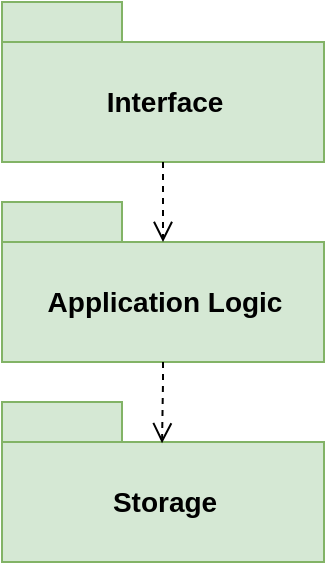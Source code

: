 <mxfile version="15.9.1" type="device"><diagram id="aOwq5acsxOaVLGz46uJL" name="Pagina-1"><mxGraphModel dx="1038" dy="528" grid="1" gridSize="10" guides="1" tooltips="1" connect="1" arrows="1" fold="1" page="1" pageScale="1" pageWidth="827" pageHeight="1169" math="0" shadow="0"><root><mxCell id="0"/><mxCell id="1" parent="0"/><mxCell id="EHdej_3CL4C7YNwZh-XZ-1" value="&lt;font style=&quot;font-size: 14px&quot;&gt;Interface&lt;/font&gt;" style="shape=folder;fontStyle=1;tabWidth=60;tabHeight=20;tabPosition=left;html=1;boundedLbl=1;fillColor=#d5e8d4;strokeColor=#82b366;" parent="1" vertex="1"><mxGeometry x="339" y="40" width="161" height="80" as="geometry"/></mxCell><mxCell id="EHdej_3CL4C7YNwZh-XZ-3" value="&lt;font style=&quot;font-size: 14px&quot;&gt;Application Logic&lt;/font&gt;" style="shape=folder;fontStyle=1;tabWidth=60;tabHeight=20;tabPosition=left;html=1;boundedLbl=1;fillColor=#d5e8d4;strokeColor=#82b366;" parent="1" vertex="1"><mxGeometry x="339" y="140" width="161" height="80" as="geometry"/></mxCell><mxCell id="EHdej_3CL4C7YNwZh-XZ-4" value="&lt;font style=&quot;font-size: 14px&quot;&gt;Storage&lt;/font&gt;" style="shape=folder;fontStyle=1;tabWidth=60;tabHeight=20;tabPosition=left;html=1;boundedLbl=1;fillColor=#d5e8d4;strokeColor=#82b366;" parent="1" vertex="1"><mxGeometry x="339" y="240" width="161" height="80" as="geometry"/></mxCell><mxCell id="EHdej_3CL4C7YNwZh-XZ-8" value="" style="html=1;verticalAlign=bottom;endArrow=open;dashed=1;endSize=8;rounded=0;edgeStyle=orthogonalEdgeStyle;fontSize=14;exitX=0.5;exitY=1;exitDx=0;exitDy=0;exitPerimeter=0;entryX=0.5;entryY=0.25;entryDx=0;entryDy=0;entryPerimeter=0;" parent="1" source="EHdej_3CL4C7YNwZh-XZ-1" target="EHdej_3CL4C7YNwZh-XZ-3" edge="1"><mxGeometry relative="1" as="geometry"><mxPoint x="490" y="190" as="sourcePoint"/><mxPoint x="420" y="160" as="targetPoint"/><Array as="points"/></mxGeometry></mxCell><mxCell id="EHdej_3CL4C7YNwZh-XZ-9" value="" style="html=1;verticalAlign=bottom;endArrow=open;dashed=1;endSize=8;rounded=0;edgeStyle=orthogonalEdgeStyle;fontSize=14;exitX=0.5;exitY=1;exitDx=0;exitDy=0;exitPerimeter=0;entryX=0.497;entryY=0.258;entryDx=0;entryDy=0;entryPerimeter=0;" parent="1" source="EHdej_3CL4C7YNwZh-XZ-3" target="EHdej_3CL4C7YNwZh-XZ-4" edge="1"><mxGeometry relative="1" as="geometry"><mxPoint x="419.3" y="230" as="sourcePoint"/><mxPoint x="419" y="260" as="targetPoint"/><Array as="points"/></mxGeometry></mxCell></root></mxGraphModel></diagram></mxfile>
